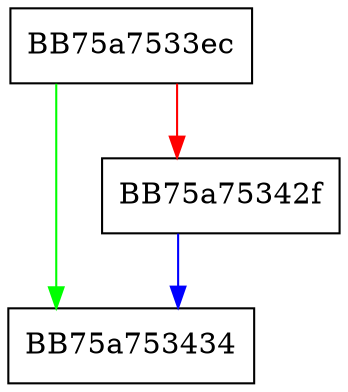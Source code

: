 digraph pop_back {
  node [shape="box"];
  graph [splines=ortho];
  BB75a7533ec -> BB75a753434 [color="green"];
  BB75a7533ec -> BB75a75342f [color="red"];
  BB75a75342f -> BB75a753434 [color="blue"];
}